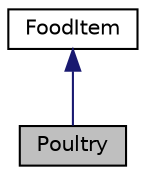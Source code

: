 digraph "Poultry"
{
 // LATEX_PDF_SIZE
  edge [fontname="Helvetica",fontsize="10",labelfontname="Helvetica",labelfontsize="10"];
  node [fontname="Helvetica",fontsize="10",shape=record];
  Node1 [label="Poultry",height=0.2,width=0.4,color="black", fillcolor="grey75", style="filled", fontcolor="black",tooltip="Represents a type of food item: poultry dish."];
  Node2 -> Node1 [dir="back",color="midnightblue",fontsize="10",style="solid",fontname="Helvetica"];
  Node2 [label="FoodItem",height=0.2,width=0.4,color="black", fillcolor="white", style="filled",URL="$classFoodItem.html",tooltip="Represents a food item that can be cooked."];
}
